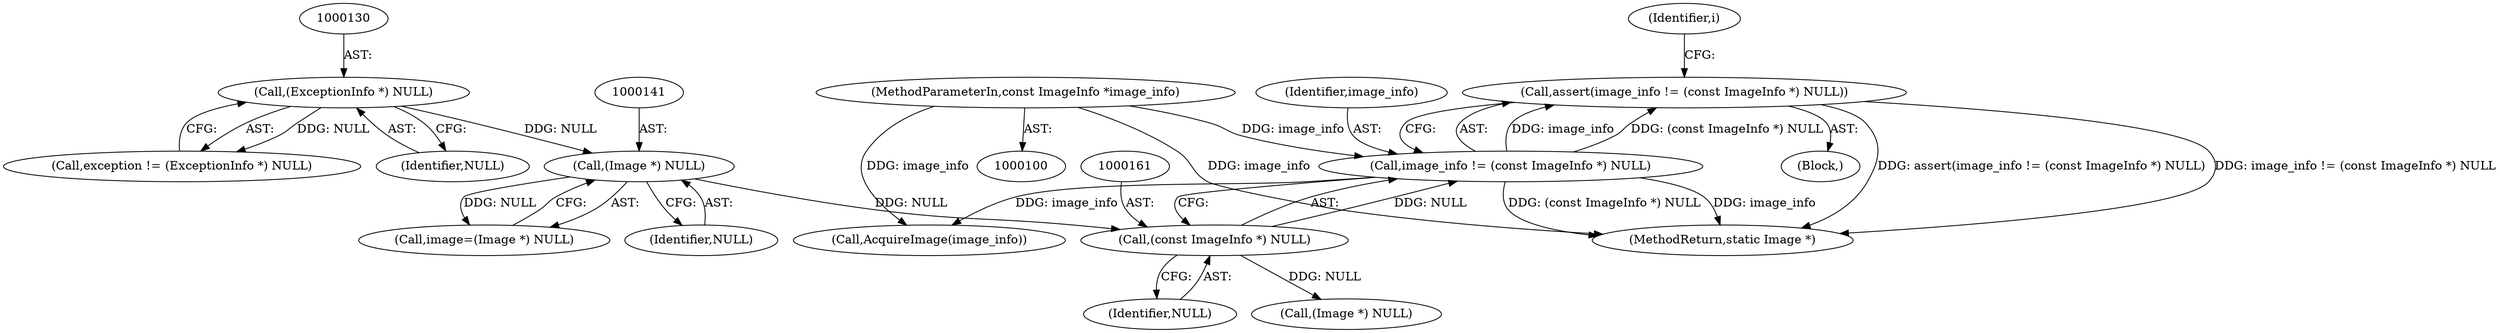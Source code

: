 digraph "0_ImageMagick_f6e9d0d9955e85bdd7540b251cd50d598dacc5e6_55@API" {
"1000157" [label="(Call,assert(image_info != (const ImageInfo *) NULL))"];
"1000158" [label="(Call,image_info != (const ImageInfo *) NULL)"];
"1000101" [label="(MethodParameterIn,const ImageInfo *image_info)"];
"1000160" [label="(Call,(const ImageInfo *) NULL)"];
"1000140" [label="(Call,(Image *) NULL)"];
"1000129" [label="(Call,(ExceptionInfo *) NULL)"];
"1000164" [label="(Identifier,i)"];
"1000131" [label="(Identifier,NULL)"];
"1000129" [label="(Call,(ExceptionInfo *) NULL)"];
"1000127" [label="(Call,exception != (ExceptionInfo *) NULL)"];
"1000138" [label="(Call,image=(Image *) NULL)"];
"1000519" [label="(MethodReturn,static Image *)"];
"1000159" [label="(Identifier,image_info)"];
"1000142" [label="(Identifier,NULL)"];
"1000140" [label="(Call,(Image *) NULL)"];
"1000219" [label="(Call,AcquireImage(image_info))"];
"1000158" [label="(Call,image_info != (const ImageInfo *) NULL)"];
"1000162" [label="(Identifier,NULL)"];
"1000101" [label="(MethodParameterIn,const ImageInfo *image_info)"];
"1000143" [label="(Block,)"];
"1000174" [label="(Call,(Image *) NULL)"];
"1000157" [label="(Call,assert(image_info != (const ImageInfo *) NULL))"];
"1000160" [label="(Call,(const ImageInfo *) NULL)"];
"1000157" -> "1000143"  [label="AST: "];
"1000157" -> "1000158"  [label="CFG: "];
"1000158" -> "1000157"  [label="AST: "];
"1000164" -> "1000157"  [label="CFG: "];
"1000157" -> "1000519"  [label="DDG: assert(image_info != (const ImageInfo *) NULL)"];
"1000157" -> "1000519"  [label="DDG: image_info != (const ImageInfo *) NULL"];
"1000158" -> "1000157"  [label="DDG: image_info"];
"1000158" -> "1000157"  [label="DDG: (const ImageInfo *) NULL"];
"1000158" -> "1000160"  [label="CFG: "];
"1000159" -> "1000158"  [label="AST: "];
"1000160" -> "1000158"  [label="AST: "];
"1000158" -> "1000519"  [label="DDG: image_info"];
"1000158" -> "1000519"  [label="DDG: (const ImageInfo *) NULL"];
"1000101" -> "1000158"  [label="DDG: image_info"];
"1000160" -> "1000158"  [label="DDG: NULL"];
"1000158" -> "1000219"  [label="DDG: image_info"];
"1000101" -> "1000100"  [label="AST: "];
"1000101" -> "1000519"  [label="DDG: image_info"];
"1000101" -> "1000219"  [label="DDG: image_info"];
"1000160" -> "1000162"  [label="CFG: "];
"1000161" -> "1000160"  [label="AST: "];
"1000162" -> "1000160"  [label="AST: "];
"1000140" -> "1000160"  [label="DDG: NULL"];
"1000160" -> "1000174"  [label="DDG: NULL"];
"1000140" -> "1000138"  [label="AST: "];
"1000140" -> "1000142"  [label="CFG: "];
"1000141" -> "1000140"  [label="AST: "];
"1000142" -> "1000140"  [label="AST: "];
"1000138" -> "1000140"  [label="CFG: "];
"1000140" -> "1000138"  [label="DDG: NULL"];
"1000129" -> "1000140"  [label="DDG: NULL"];
"1000129" -> "1000127"  [label="AST: "];
"1000129" -> "1000131"  [label="CFG: "];
"1000130" -> "1000129"  [label="AST: "];
"1000131" -> "1000129"  [label="AST: "];
"1000127" -> "1000129"  [label="CFG: "];
"1000129" -> "1000127"  [label="DDG: NULL"];
}
